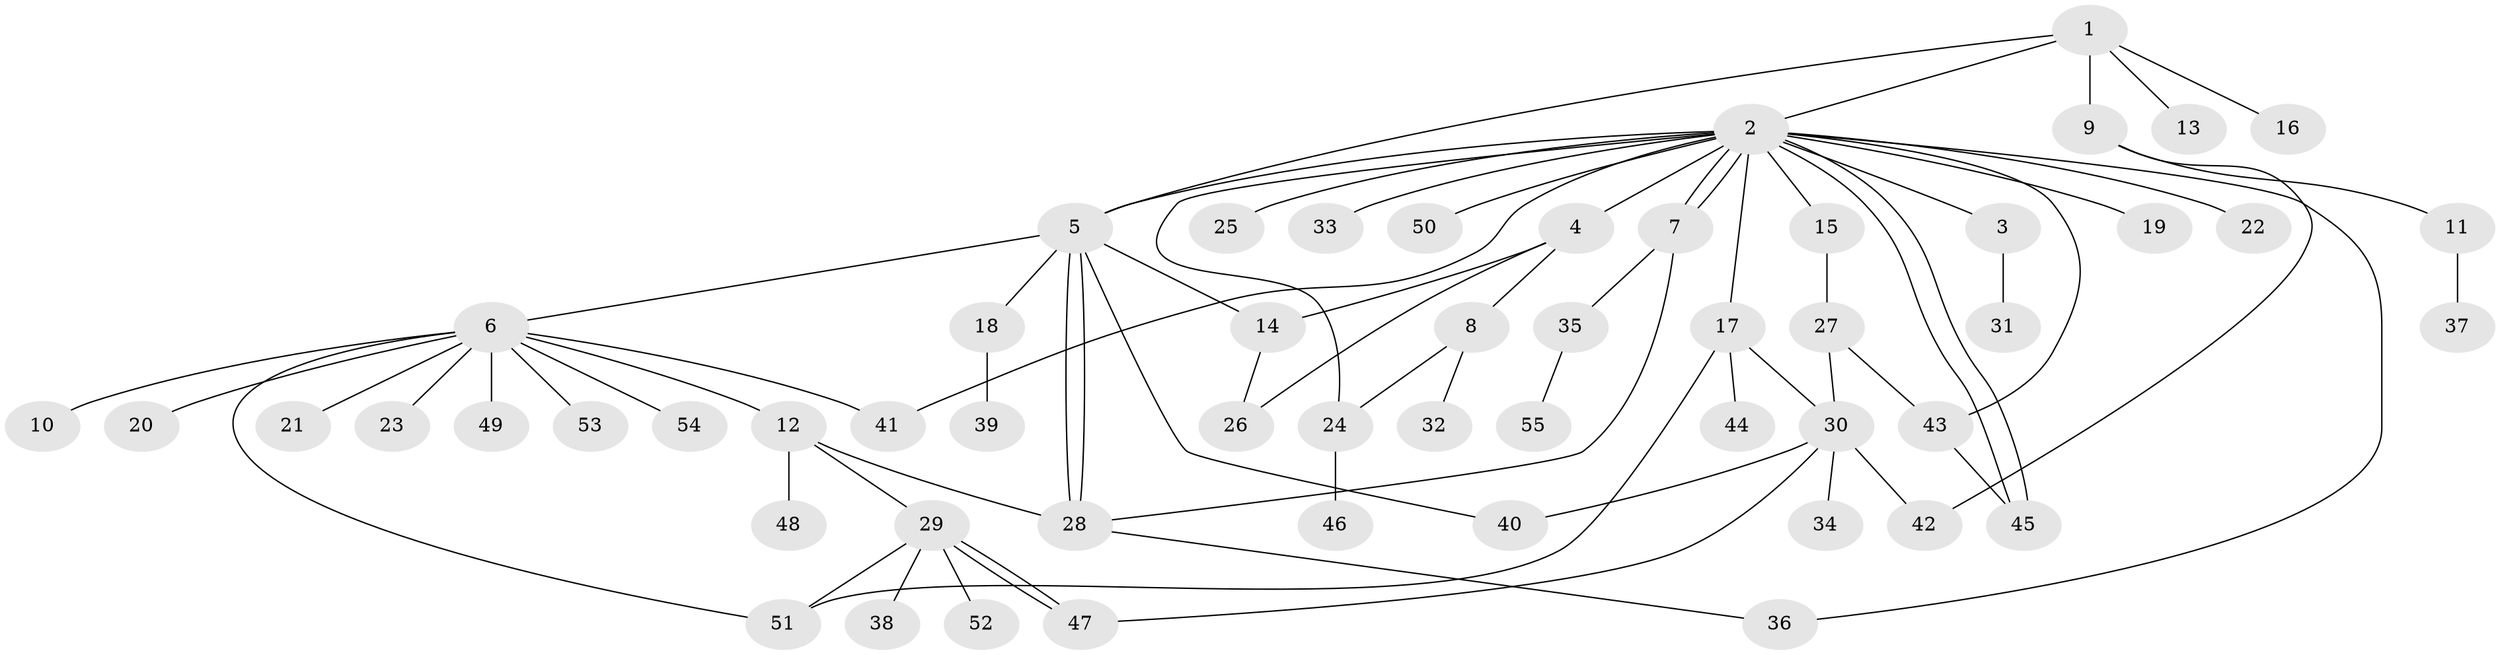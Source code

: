 // Generated by graph-tools (version 1.1) at 2025/14/03/09/25 04:14:46]
// undirected, 55 vertices, 74 edges
graph export_dot {
graph [start="1"]
  node [color=gray90,style=filled];
  1;
  2;
  3;
  4;
  5;
  6;
  7;
  8;
  9;
  10;
  11;
  12;
  13;
  14;
  15;
  16;
  17;
  18;
  19;
  20;
  21;
  22;
  23;
  24;
  25;
  26;
  27;
  28;
  29;
  30;
  31;
  32;
  33;
  34;
  35;
  36;
  37;
  38;
  39;
  40;
  41;
  42;
  43;
  44;
  45;
  46;
  47;
  48;
  49;
  50;
  51;
  52;
  53;
  54;
  55;
  1 -- 2;
  1 -- 5;
  1 -- 9;
  1 -- 13;
  1 -- 16;
  2 -- 3;
  2 -- 4;
  2 -- 5;
  2 -- 7;
  2 -- 7;
  2 -- 15;
  2 -- 17;
  2 -- 19;
  2 -- 22;
  2 -- 24;
  2 -- 25;
  2 -- 33;
  2 -- 36;
  2 -- 41;
  2 -- 43;
  2 -- 45;
  2 -- 45;
  2 -- 50;
  3 -- 31;
  4 -- 8;
  4 -- 14;
  4 -- 26;
  5 -- 6;
  5 -- 14;
  5 -- 18;
  5 -- 28;
  5 -- 28;
  5 -- 40;
  6 -- 10;
  6 -- 12;
  6 -- 20;
  6 -- 21;
  6 -- 23;
  6 -- 41;
  6 -- 49;
  6 -- 51;
  6 -- 53;
  6 -- 54;
  7 -- 28;
  7 -- 35;
  8 -- 24;
  8 -- 32;
  9 -- 11;
  9 -- 42;
  11 -- 37;
  12 -- 28;
  12 -- 29;
  12 -- 48;
  14 -- 26;
  15 -- 27;
  17 -- 30;
  17 -- 44;
  17 -- 51;
  18 -- 39;
  24 -- 46;
  27 -- 30;
  27 -- 43;
  28 -- 36;
  29 -- 38;
  29 -- 47;
  29 -- 47;
  29 -- 51;
  29 -- 52;
  30 -- 34;
  30 -- 40;
  30 -- 42;
  30 -- 47;
  35 -- 55;
  43 -- 45;
}
